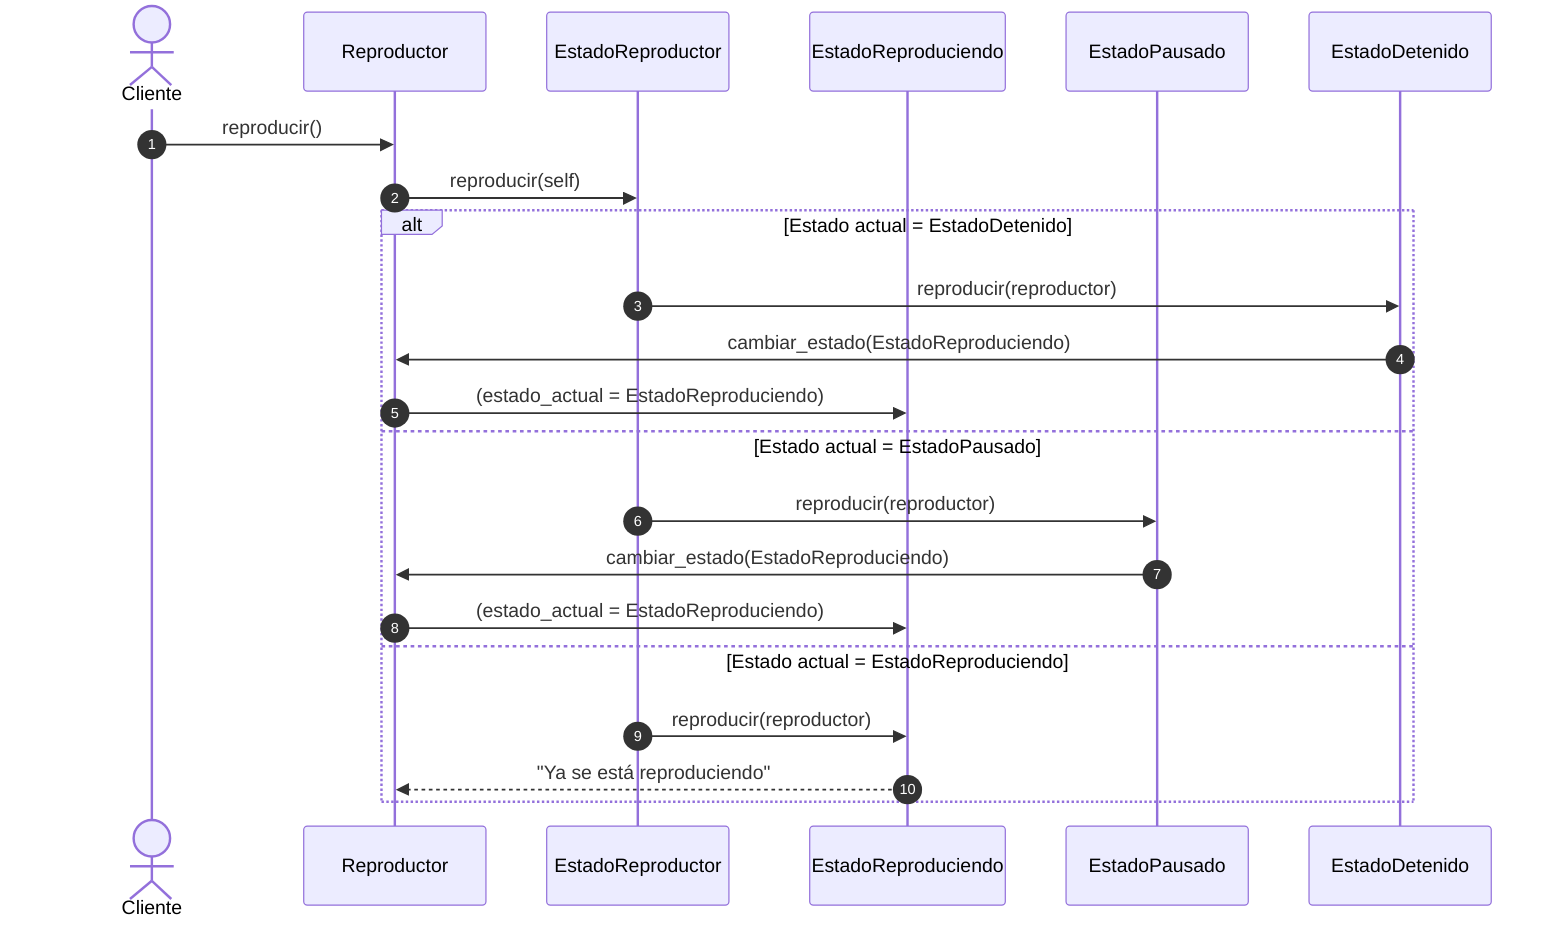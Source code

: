 sequenceDiagram
    autonumber
    actor Cliente
    participant Reproductor
    participant EstadoReproductor
    participant EstadoReproduciendo
    participant EstadoPausado
    participant EstadoDetenido

    Cliente ->> Reproductor: reproducir()
    Reproductor ->> EstadoReproductor: reproducir(self)
    alt Estado actual = EstadoDetenido
        EstadoReproductor ->> EstadoDetenido: reproducir(reproductor)
        EstadoDetenido ->> Reproductor: cambiar_estado(EstadoReproduciendo)
        Reproductor ->> EstadoReproduciendo: (estado_actual = EstadoReproduciendo)
    else Estado actual = EstadoPausado
        EstadoReproductor ->> EstadoPausado: reproducir(reproductor)
        EstadoPausado ->> Reproductor: cambiar_estado(EstadoReproduciendo)
        Reproductor ->> EstadoReproduciendo: (estado_actual = EstadoReproduciendo)
    else Estado actual = EstadoReproduciendo
        EstadoReproductor ->> EstadoReproduciendo: reproducir(reproductor)
        EstadoReproduciendo -->> Reproductor: "Ya se está reproduciendo"
    end